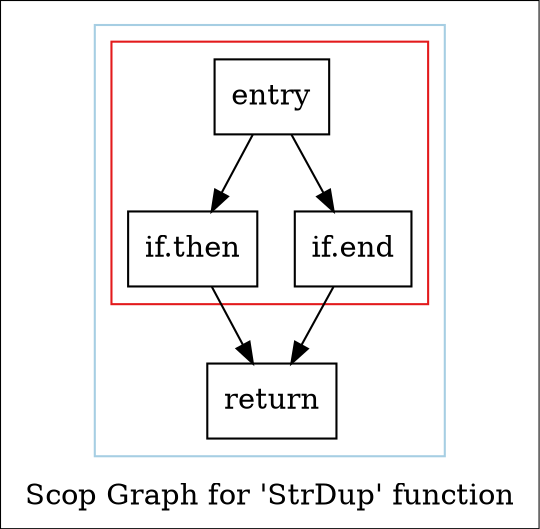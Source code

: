digraph "Scop Graph for 'StrDup' function" {
	label="Scop Graph for 'StrDup' function";

	Node0x1a5c7f0 [shape=record,label="{entry}"];
	Node0x1a5c7f0 -> Node0x1a0bc60;
	Node0x1a5c7f0 -> Node0x1a39ce0;
	Node0x1a0bc60 [shape=record,label="{if.then}"];
	Node0x1a0bc60 -> Node0x1a324f0;
	Node0x1a324f0 [shape=record,label="{return}"];
	Node0x1a39ce0 [shape=record,label="{if.end}"];
	Node0x1a39ce0 -> Node0x1a324f0;
	colorscheme = "paired12"
        subgraph cluster_0x1b18030 {
          label = "";
          style = solid;
          color = 1
          subgraph cluster_0x1b17fb0 {
            label = "";
            style = solid;
            color = 6
            Node0x1a5c7f0;
            Node0x1a0bc60;
            Node0x1a39ce0;
          }
          Node0x1a324f0;
        }
}
